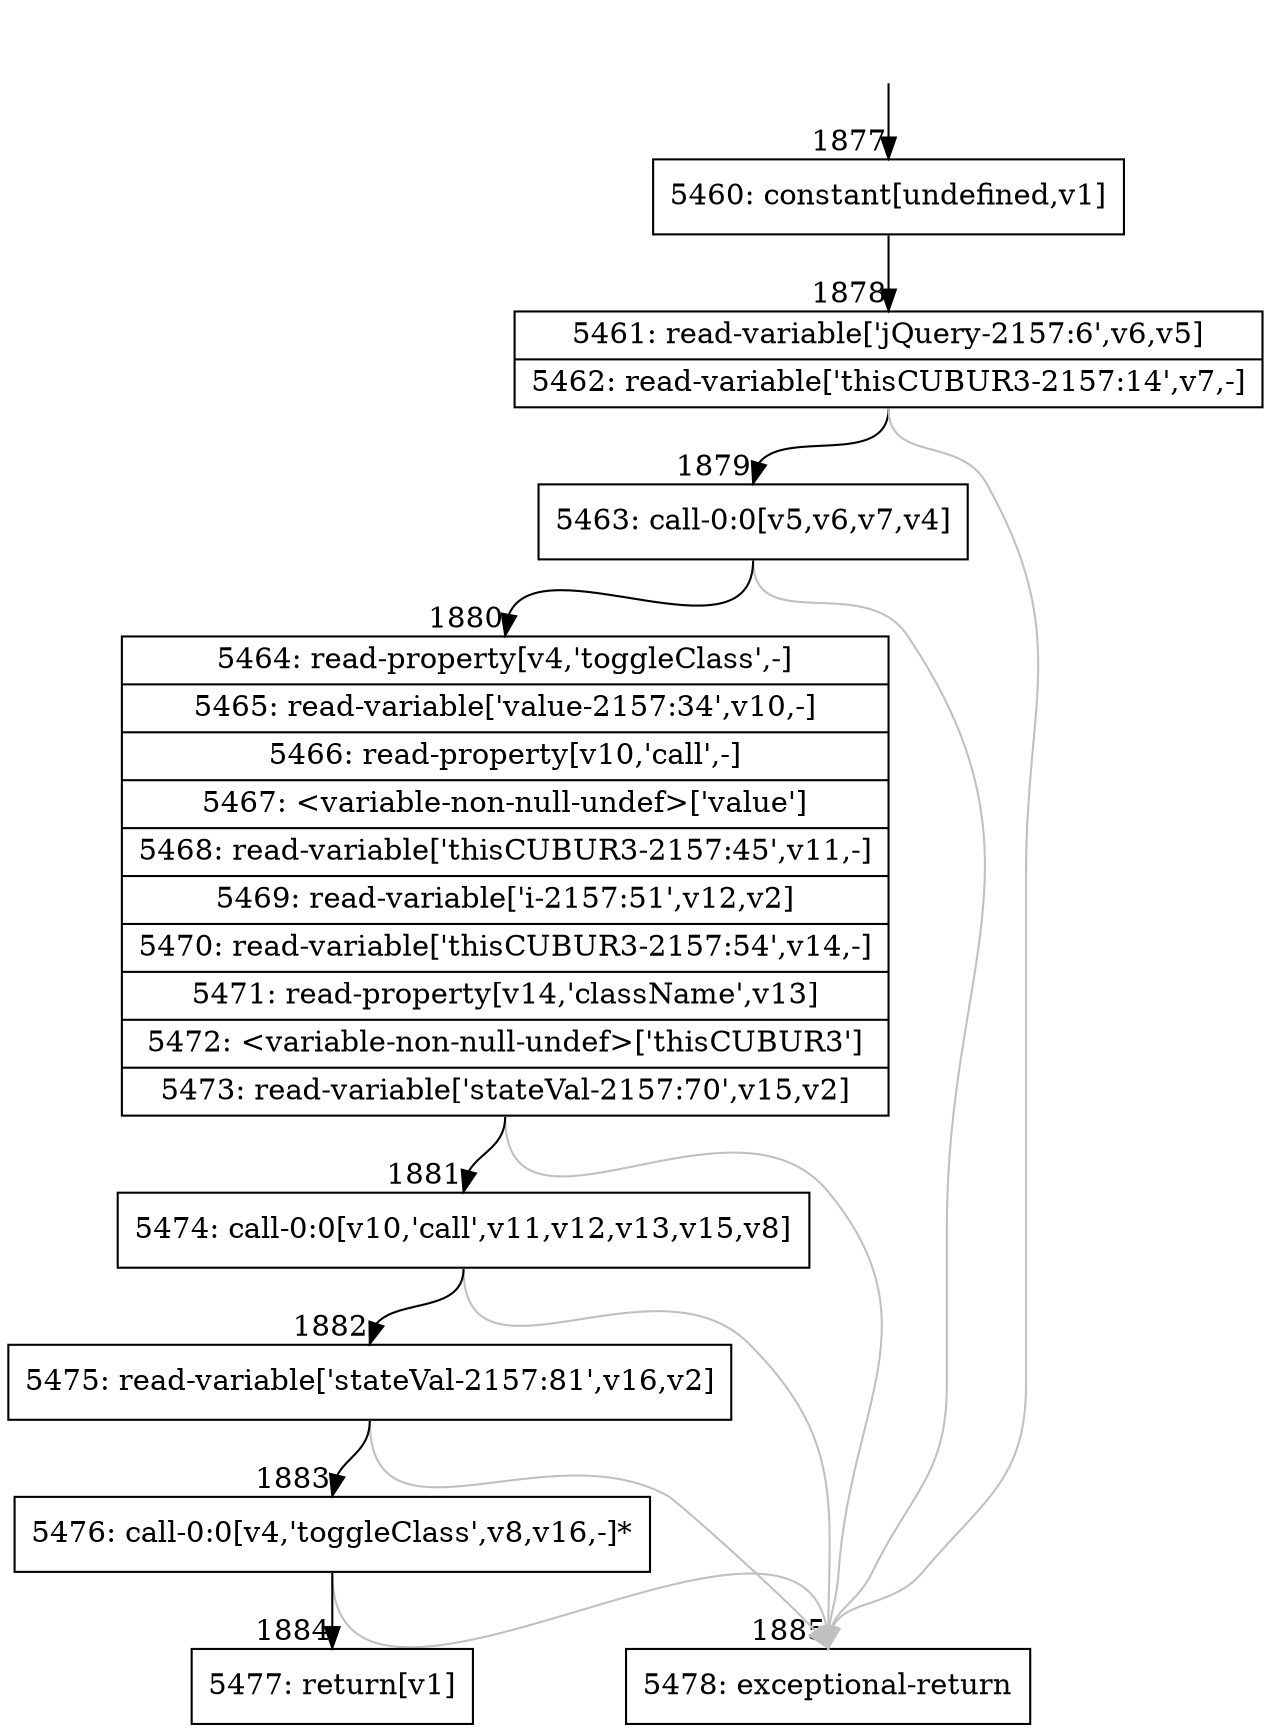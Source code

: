 digraph {
rankdir="TD"
BB_entry134[shape=none,label=""];
BB_entry134 -> BB1877 [tailport=s, headport=n, headlabel="    1877"]
BB1877 [shape=record label="{5460: constant[undefined,v1]}" ] 
BB1877 -> BB1878 [tailport=s, headport=n, headlabel="      1878"]
BB1878 [shape=record label="{5461: read-variable['jQuery-2157:6',v6,v5]|5462: read-variable['thisCUBUR3-2157:14',v7,-]}" ] 
BB1878 -> BB1879 [tailport=s, headport=n, headlabel="      1879"]
BB1878 -> BB1885 [tailport=s, headport=n, color=gray, headlabel="      1885"]
BB1879 [shape=record label="{5463: call-0:0[v5,v6,v7,v4]}" ] 
BB1879 -> BB1880 [tailport=s, headport=n, headlabel="      1880"]
BB1879 -> BB1885 [tailport=s, headport=n, color=gray]
BB1880 [shape=record label="{5464: read-property[v4,'toggleClass',-]|5465: read-variable['value-2157:34',v10,-]|5466: read-property[v10,'call',-]|5467: \<variable-non-null-undef\>['value']|5468: read-variable['thisCUBUR3-2157:45',v11,-]|5469: read-variable['i-2157:51',v12,v2]|5470: read-variable['thisCUBUR3-2157:54',v14,-]|5471: read-property[v14,'className',v13]|5472: \<variable-non-null-undef\>['thisCUBUR3']|5473: read-variable['stateVal-2157:70',v15,v2]}" ] 
BB1880 -> BB1881 [tailport=s, headport=n, headlabel="      1881"]
BB1880 -> BB1885 [tailport=s, headport=n, color=gray]
BB1881 [shape=record label="{5474: call-0:0[v10,'call',v11,v12,v13,v15,v8]}" ] 
BB1881 -> BB1882 [tailport=s, headport=n, headlabel="      1882"]
BB1881 -> BB1885 [tailport=s, headport=n, color=gray]
BB1882 [shape=record label="{5475: read-variable['stateVal-2157:81',v16,v2]}" ] 
BB1882 -> BB1883 [tailport=s, headport=n, headlabel="      1883"]
BB1882 -> BB1885 [tailport=s, headport=n, color=gray]
BB1883 [shape=record label="{5476: call-0:0[v4,'toggleClass',v8,v16,-]*}" ] 
BB1883 -> BB1884 [tailport=s, headport=n, headlabel="      1884"]
BB1883 -> BB1885 [tailport=s, headport=n, color=gray]
BB1884 [shape=record label="{5477: return[v1]}" ] 
BB1885 [shape=record label="{5478: exceptional-return}" ] 
}
